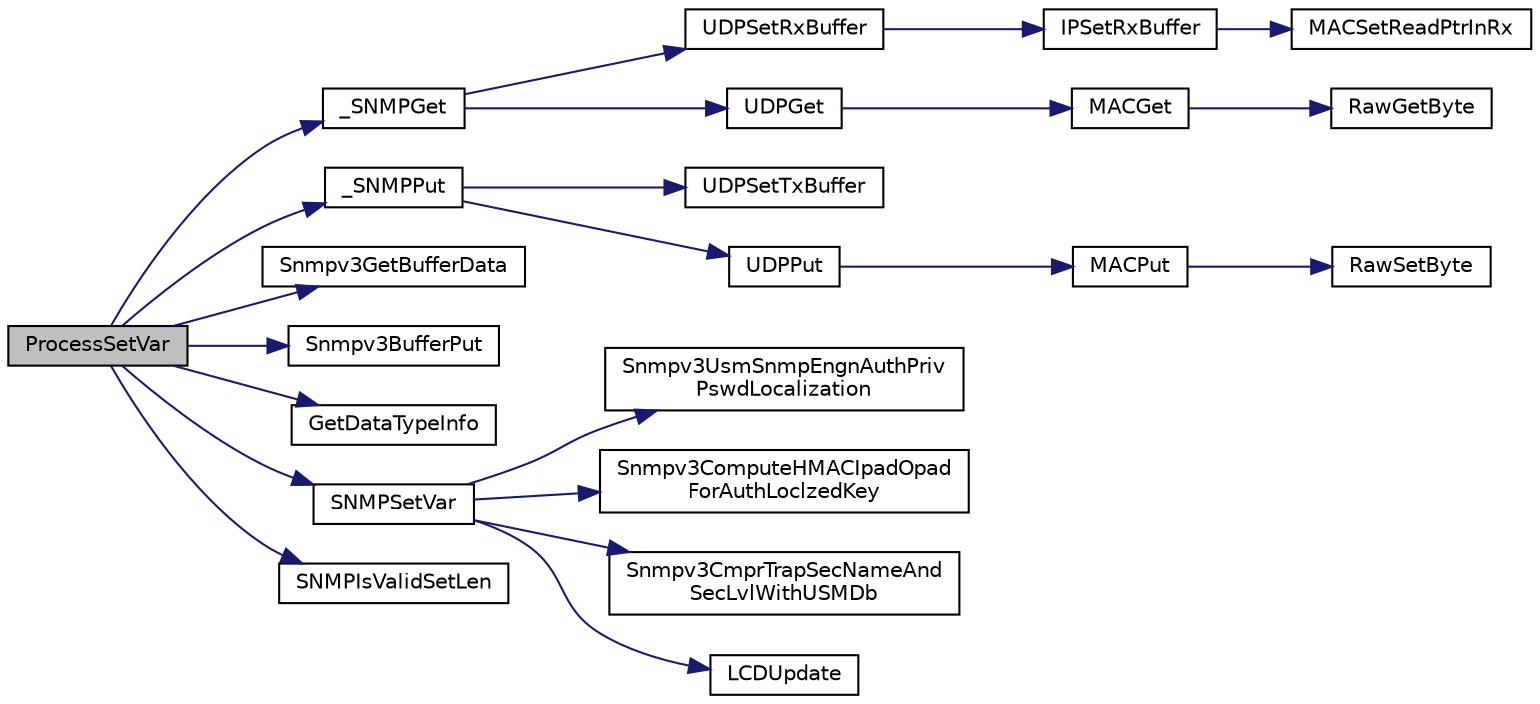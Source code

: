 digraph "ProcessSetVar"
{
  edge [fontname="Helvetica",fontsize="10",labelfontname="Helvetica",labelfontsize="10"];
  node [fontname="Helvetica",fontsize="10",shape=record];
  rankdir="LR";
  Node1 [label="ProcessSetVar",height=0.2,width=0.4,color="black", fillcolor="grey75", style="filled", fontcolor="black"];
  Node1 -> Node2 [color="midnightblue",fontsize="10",style="solid",fontname="Helvetica"];
  Node2 [label="_SNMPGet",height=0.2,width=0.4,color="black", fillcolor="white", style="filled",URL="$_s_n_m_p_8c.html#a5827b1b9e5027e00ce052db9f633927c"];
  Node2 -> Node3 [color="midnightblue",fontsize="10",style="solid",fontname="Helvetica"];
  Node3 [label="UDPSetRxBuffer",height=0.2,width=0.4,color="black", fillcolor="white", style="filled",URL="$_u_d_p_8h.html#a0dc4b7c53e2e3d3b91fe53ff2e135d72"];
  Node3 -> Node4 [color="midnightblue",fontsize="10",style="solid",fontname="Helvetica"];
  Node4 [label="IPSetRxBuffer",height=0.2,width=0.4,color="black", fillcolor="white", style="filled",URL="$_i_p_8h.html#a33cd719865ee57f9591c92a63e74d59f"];
  Node4 -> Node5 [color="midnightblue",fontsize="10",style="solid",fontname="Helvetica"];
  Node5 [label="MACSetReadPtrInRx",height=0.2,width=0.4,color="black", fillcolor="white", style="filled",URL="$_m_a_c_8h.html#aa73b1ce45818243c98e3efd00b9f4bd9"];
  Node2 -> Node6 [color="midnightblue",fontsize="10",style="solid",fontname="Helvetica"];
  Node6 [label="UDPGet",height=0.2,width=0.4,color="black", fillcolor="white", style="filled",URL="$_u_d_p_8h.html#a4292b49f8ba04393a7b301123108613c"];
  Node6 -> Node7 [color="midnightblue",fontsize="10",style="solid",fontname="Helvetica"];
  Node7 [label="MACGet",height=0.2,width=0.4,color="black", fillcolor="white", style="filled",URL="$_m_a_c_8h.html#a24b67ec68e80243ca4fdcfaaf0a91072"];
  Node7 -> Node8 [color="midnightblue",fontsize="10",style="solid",fontname="Helvetica"];
  Node8 [label="RawGetByte",height=0.2,width=0.4,color="black", fillcolor="white", style="filled",URL="$_w_f_raw_8h.html#a0f9f450b78d964f8b34c2f3d50472527"];
  Node1 -> Node9 [color="midnightblue",fontsize="10",style="solid",fontname="Helvetica"];
  Node9 [label="_SNMPPut",height=0.2,width=0.4,color="black", fillcolor="white", style="filled",URL="$_s_n_m_p_8c.html#ae8aed888771bd1830b5ebfa12771695c"];
  Node9 -> Node10 [color="midnightblue",fontsize="10",style="solid",fontname="Helvetica"];
  Node10 [label="UDPSetTxBuffer",height=0.2,width=0.4,color="black", fillcolor="white", style="filled",URL="$_u_d_p_8h.html#a7cf79fb1794e17d66e3e960dba97097b"];
  Node9 -> Node11 [color="midnightblue",fontsize="10",style="solid",fontname="Helvetica"];
  Node11 [label="UDPPut",height=0.2,width=0.4,color="black", fillcolor="white", style="filled",URL="$_u_d_p_8h.html#aa31511e0818a730f9a335d2349081d94"];
  Node11 -> Node12 [color="midnightblue",fontsize="10",style="solid",fontname="Helvetica"];
  Node12 [label="MACPut",height=0.2,width=0.4,color="black", fillcolor="white", style="filled",URL="$_m_a_c_8h.html#a9a1910d847af55acbfd90ef175be44b9"];
  Node12 -> Node13 [color="midnightblue",fontsize="10",style="solid",fontname="Helvetica"];
  Node13 [label="RawSetByte",height=0.2,width=0.4,color="black", fillcolor="white", style="filled",URL="$_w_f_raw_8h.html#a080df0a533459a28bfccb89781df5e3a"];
  Node1 -> Node14 [color="midnightblue",fontsize="10",style="solid",fontname="Helvetica"];
  Node14 [label="Snmpv3GetBufferData",height=0.2,width=0.4,color="black", fillcolor="white", style="filled",URL="$_s_n_m_p_8h.html#a0d4cdea00c164330bc3d45af366da653"];
  Node1 -> Node15 [color="midnightblue",fontsize="10",style="solid",fontname="Helvetica"];
  Node15 [label="Snmpv3BufferPut",height=0.2,width=0.4,color="black", fillcolor="white", style="filled",URL="$_s_n_m_p_8h.html#a5394e6b42d032c5fbda0072846d1a8d1"];
  Node1 -> Node16 [color="midnightblue",fontsize="10",style="solid",fontname="Helvetica"];
  Node16 [label="GetDataTypeInfo",height=0.2,width=0.4,color="black", fillcolor="white", style="filled",URL="$_s_n_m_p_8c.html#adea91574cf35a78121bb4461ac11a8d9"];
  Node1 -> Node17 [color="midnightblue",fontsize="10",style="solid",fontname="Helvetica"];
  Node17 [label="SNMPSetVar",height=0.2,width=0.4,color="black", fillcolor="white", style="filled",URL="$_s_n_m_p_8h.html#a62be29a5435e2690bf8253f2be39d71e"];
  Node17 -> Node18 [color="midnightblue",fontsize="10",style="solid",fontname="Helvetica"];
  Node18 [label="Snmpv3UsmSnmpEngnAuthPriv\lPswdLocalization",height=0.2,width=0.4,color="black", fillcolor="white", style="filled",URL="$_s_n_m_pv3_8h.html#afa89b2defc22fec999e48da092895566"];
  Node17 -> Node19 [color="midnightblue",fontsize="10",style="solid",fontname="Helvetica"];
  Node19 [label="Snmpv3ComputeHMACIpadOpad\lForAuthLoclzedKey",height=0.2,width=0.4,color="black", fillcolor="white", style="filled",URL="$_s_n_m_pv3_8h.html#a065b0a9c5f100d61b725975f2f63fc58"];
  Node17 -> Node20 [color="midnightblue",fontsize="10",style="solid",fontname="Helvetica"];
  Node20 [label="Snmpv3CmprTrapSecNameAnd\lSecLvlWithUSMDb",height=0.2,width=0.4,color="black", fillcolor="white", style="filled",URL="$_s_n_m_pv3_8h.html#aafa8c67fb980992becc67a17c6456038"];
  Node17 -> Node21 [color="midnightblue",fontsize="10",style="solid",fontname="Helvetica"];
  Node21 [label="LCDUpdate",height=0.2,width=0.4,color="black", fillcolor="white", style="filled",URL="$_common_2_l_c_d_blocking_8c.html#a5cd499a980bf803c2d4a78f12365cd35"];
  Node1 -> Node22 [color="midnightblue",fontsize="10",style="solid",fontname="Helvetica"];
  Node22 [label="SNMPIsValidSetLen",height=0.2,width=0.4,color="black", fillcolor="white", style="filled",URL="$_s_n_m_p_8h.html#a4d32ab89d8ee008a398a07d0b543864f"];
}
